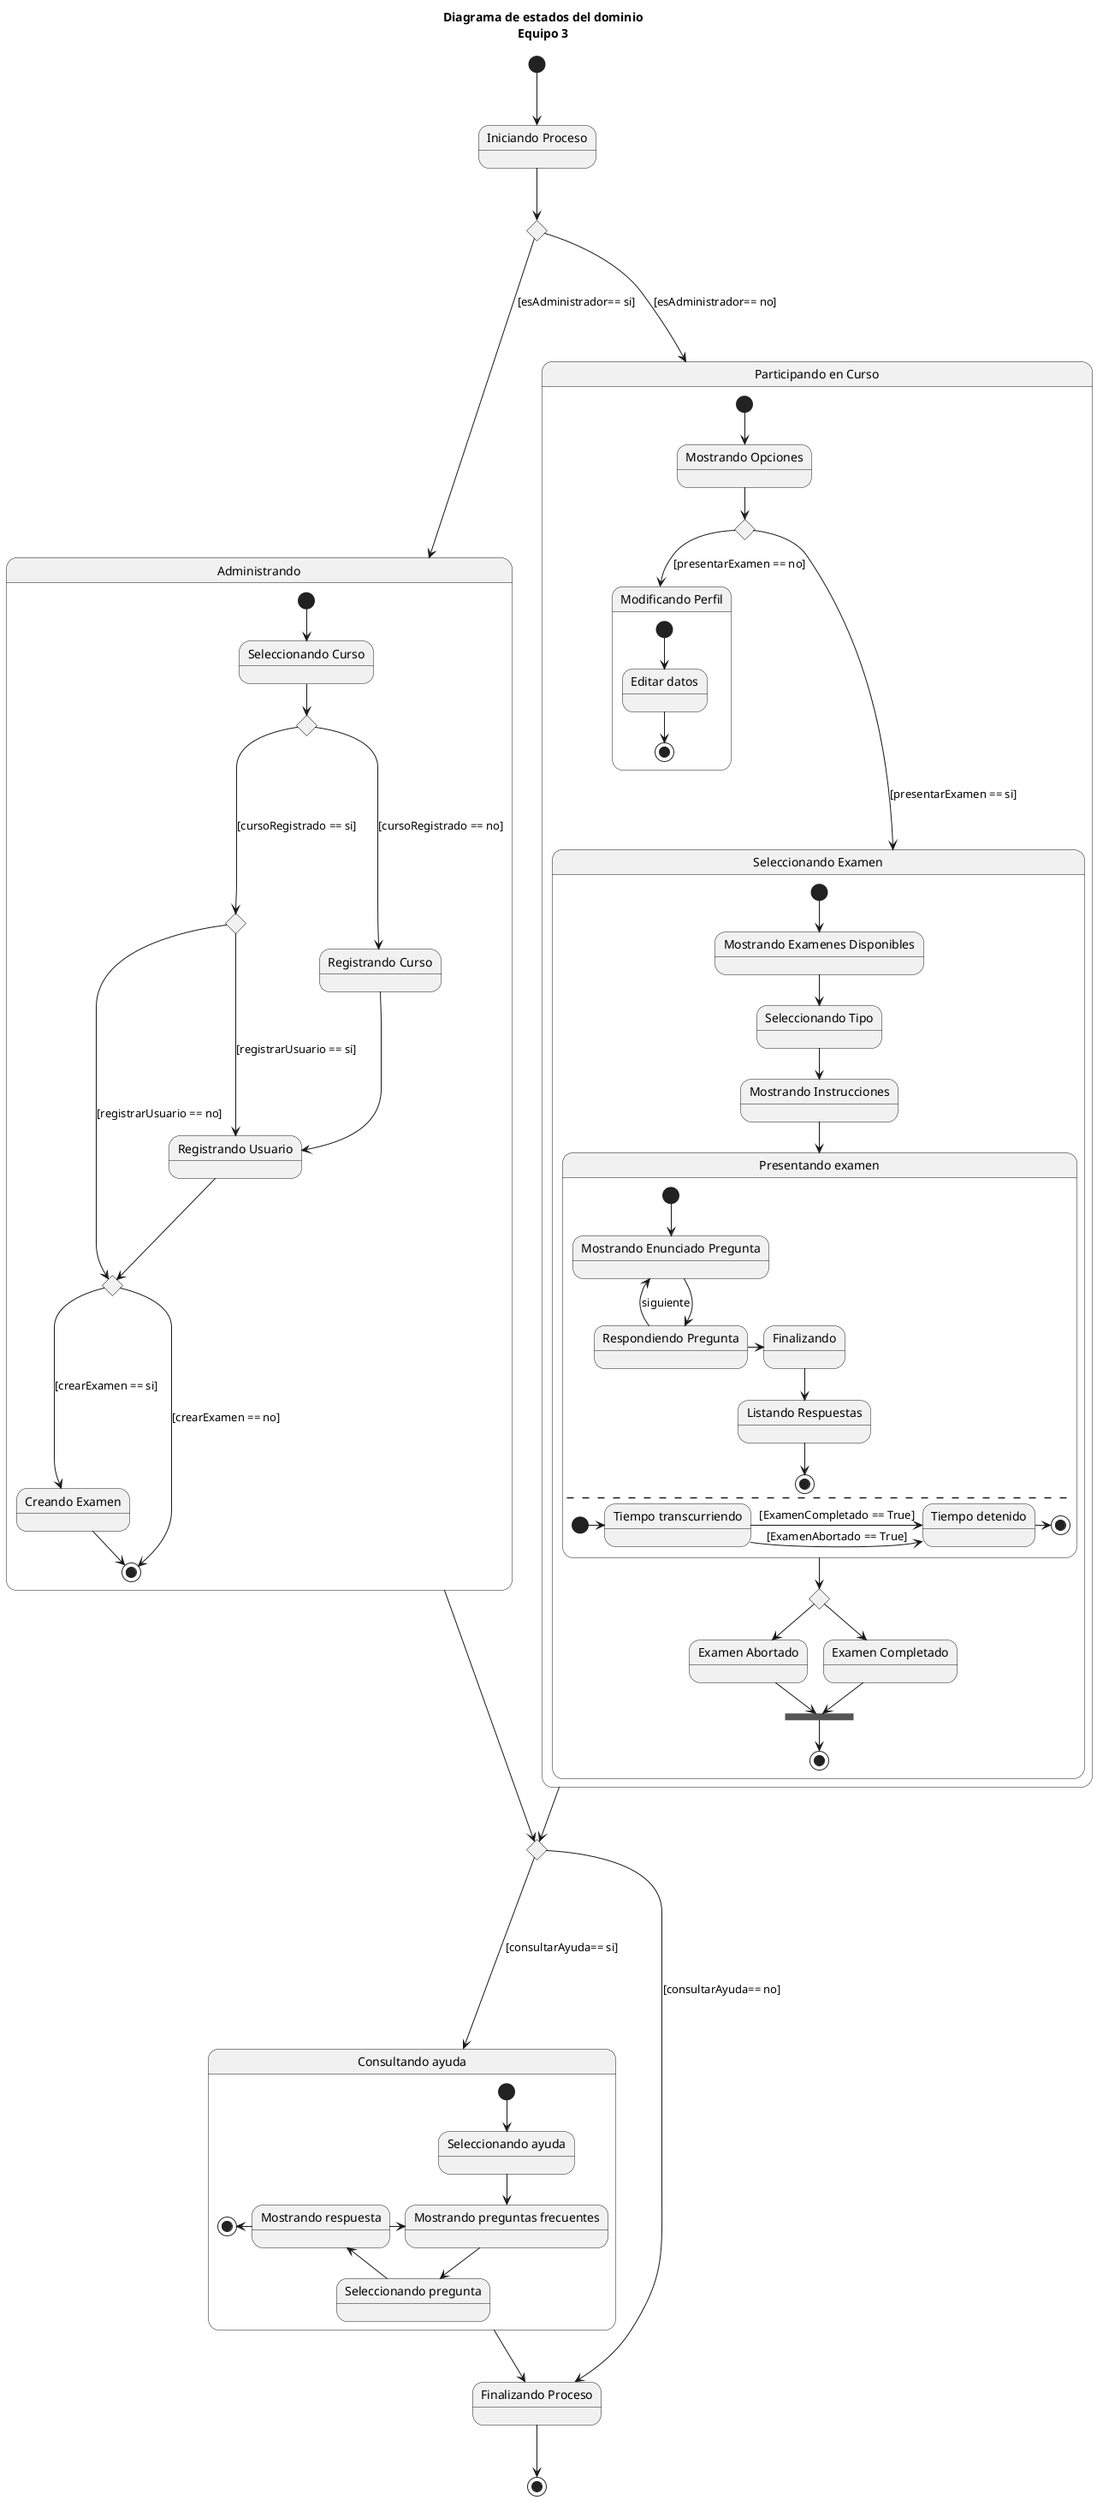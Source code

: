 @startuml "Diagrama de Estado"

title "Diagrama de estados del dominio\nEquipo 3"

state "Iniciando Proceso" as IP

[*] --> IP

state seleccionandoVista <<choice>>

IP --> seleccionandoVista

seleccionandoVista ---> Administrando: [esAdministrador== si]
seleccionandoVista ---> PC: [esAdministrador== no]

state Administrando {
    state opciones <<choice>>
    state cursoRegistrado <<choice>>
    state crearExamen <<choice>>
    state "Seleccionando Curso" as SC
    state "Registrando Curso" as RC
    state "Registrando Usuario" as RU
    state "Creando Examen" as CE
    [*] --> SC
    
    SC --> cursoRegistrado
    cursoRegistrado ------> RC: [cursoRegistrado == no]
    cursoRegistrado ------> opciones: [cursoRegistrado == si]
    opciones -----> crearExamen :[registrarUsuario == no]
    opciones -----> RU:[registrarUsuario == si]
    crearExamen ------> CE : [crearExamen == si]
    crearExamen ------>[*]:[crearExamen == no]
    RC --> RU
    RU ----> crearExamen
    CE -->  [*]
}

state "Participando en Curso" as PC {
  state "Mostrando Opciones" as MO
  state presentarExamen <<choice>>
    state "Modificando Perfil" as Perfil{
      state "Editar datos" as ED
      [*]-->ED
      ED-->[*]
    }

    [*] --> MO

    MO --> presentarExamen
    presentarExamen ----> SE: [presentarExamen == si]
    presentarExamen --> Perfil: [presentarExamen == no]

    state "Seleccionando Examen" as SE {
      state "Mostrando Examenes Disponibles" as ME
      state "Seleccionando Tipo" as ST
      state "Mostrando Instrucciones" as MI
      
      [*] --> ME
      ME --> ST
      ST --> MI 
      MI --> PE
        state "Presentando examen" as PE {
          state "Mostrando Enunciado Pregunta" as MP
          state "Respondiendo Pregunta" as RP
          state Finalizando
          state "Listando Respuestas" as LR
          [*] --> MP
          MP --> RP
          RP -left-> MP: siguiente
          RP -right-> Finalizando 
          Finalizando --> LR
          LR --> [*]
          --
    
    state "Tiempo transcurriendo" as TT
    state "Tiempo detenido" as TD 
    [*] -r-> TT
    
    TT-r-> TD : [ExamenAbortado == True]
    TT -r-> TD : [ExamenCompletado == True]
    TD -r-> [*]
        }
  state "Examen Abortado" as EA 
state "Examen Completado" as EC 

state opciones2 <<choice>> 
    state join1 <<join>>
    PE --> opciones2
opciones2 --> EC
opciones2 --> EA 
EC --> join1
EA --> join1
join1 --> [*]
        
    }

  
}

state "Consultando ayuda" as CA {
        [*] --> SA
        state "Seleccionando ayuda" as SA
        state "Mostrando preguntas frecuentes" as MF
        state "Seleccionando pregunta" as SP
        state "Mostrando respuesta" as MR
        SA --> MF
        MF --> SP
        SP --> MR
        MR -right-> MF
        MR -left-> [*]
}


state "Finalizando Proceso" as FP
state consultarAyuda <<choice>>

Administrando --> consultarAyuda
PC --> consultarAyuda

consultarAyuda ----> CA :[consultarAyuda== si]
consultarAyuda --> FP:[consultarAyuda== no]

CA -->FP

FP --> [*]

@enduml